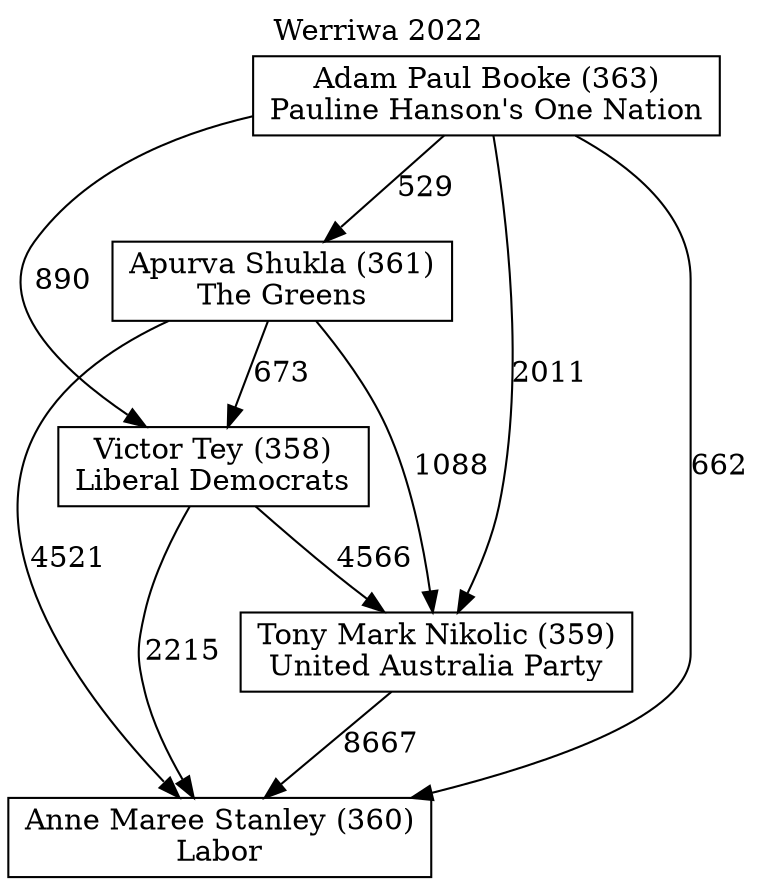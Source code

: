 // House preference flow
digraph "Anne Maree Stanley (360)_Werriwa_2022" {
	graph [label="Werriwa 2022" labelloc=t mclimit=10]
	node [shape=box]
	"Apurva Shukla (361)" [label="Apurva Shukla (361)
The Greens"]
	"Anne Maree Stanley (360)" [label="Anne Maree Stanley (360)
Labor"]
	"Tony Mark Nikolic (359)" [label="Tony Mark Nikolic (359)
United Australia Party"]
	"Victor Tey (358)" [label="Victor Tey (358)
Liberal Democrats"]
	"Adam Paul Booke (363)" [label="Adam Paul Booke (363)
Pauline Hanson's One Nation"]
	"Victor Tey (358)" -> "Tony Mark Nikolic (359)" [label=4566]
	"Adam Paul Booke (363)" -> "Tony Mark Nikolic (359)" [label=2011]
	"Adam Paul Booke (363)" -> "Victor Tey (358)" [label=890]
	"Victor Tey (358)" -> "Anne Maree Stanley (360)" [label=2215]
	"Adam Paul Booke (363)" -> "Anne Maree Stanley (360)" [label=662]
	"Apurva Shukla (361)" -> "Anne Maree Stanley (360)" [label=4521]
	"Tony Mark Nikolic (359)" -> "Anne Maree Stanley (360)" [label=8667]
	"Adam Paul Booke (363)" -> "Apurva Shukla (361)" [label=529]
	"Apurva Shukla (361)" -> "Victor Tey (358)" [label=673]
	"Apurva Shukla (361)" -> "Tony Mark Nikolic (359)" [label=1088]
}
